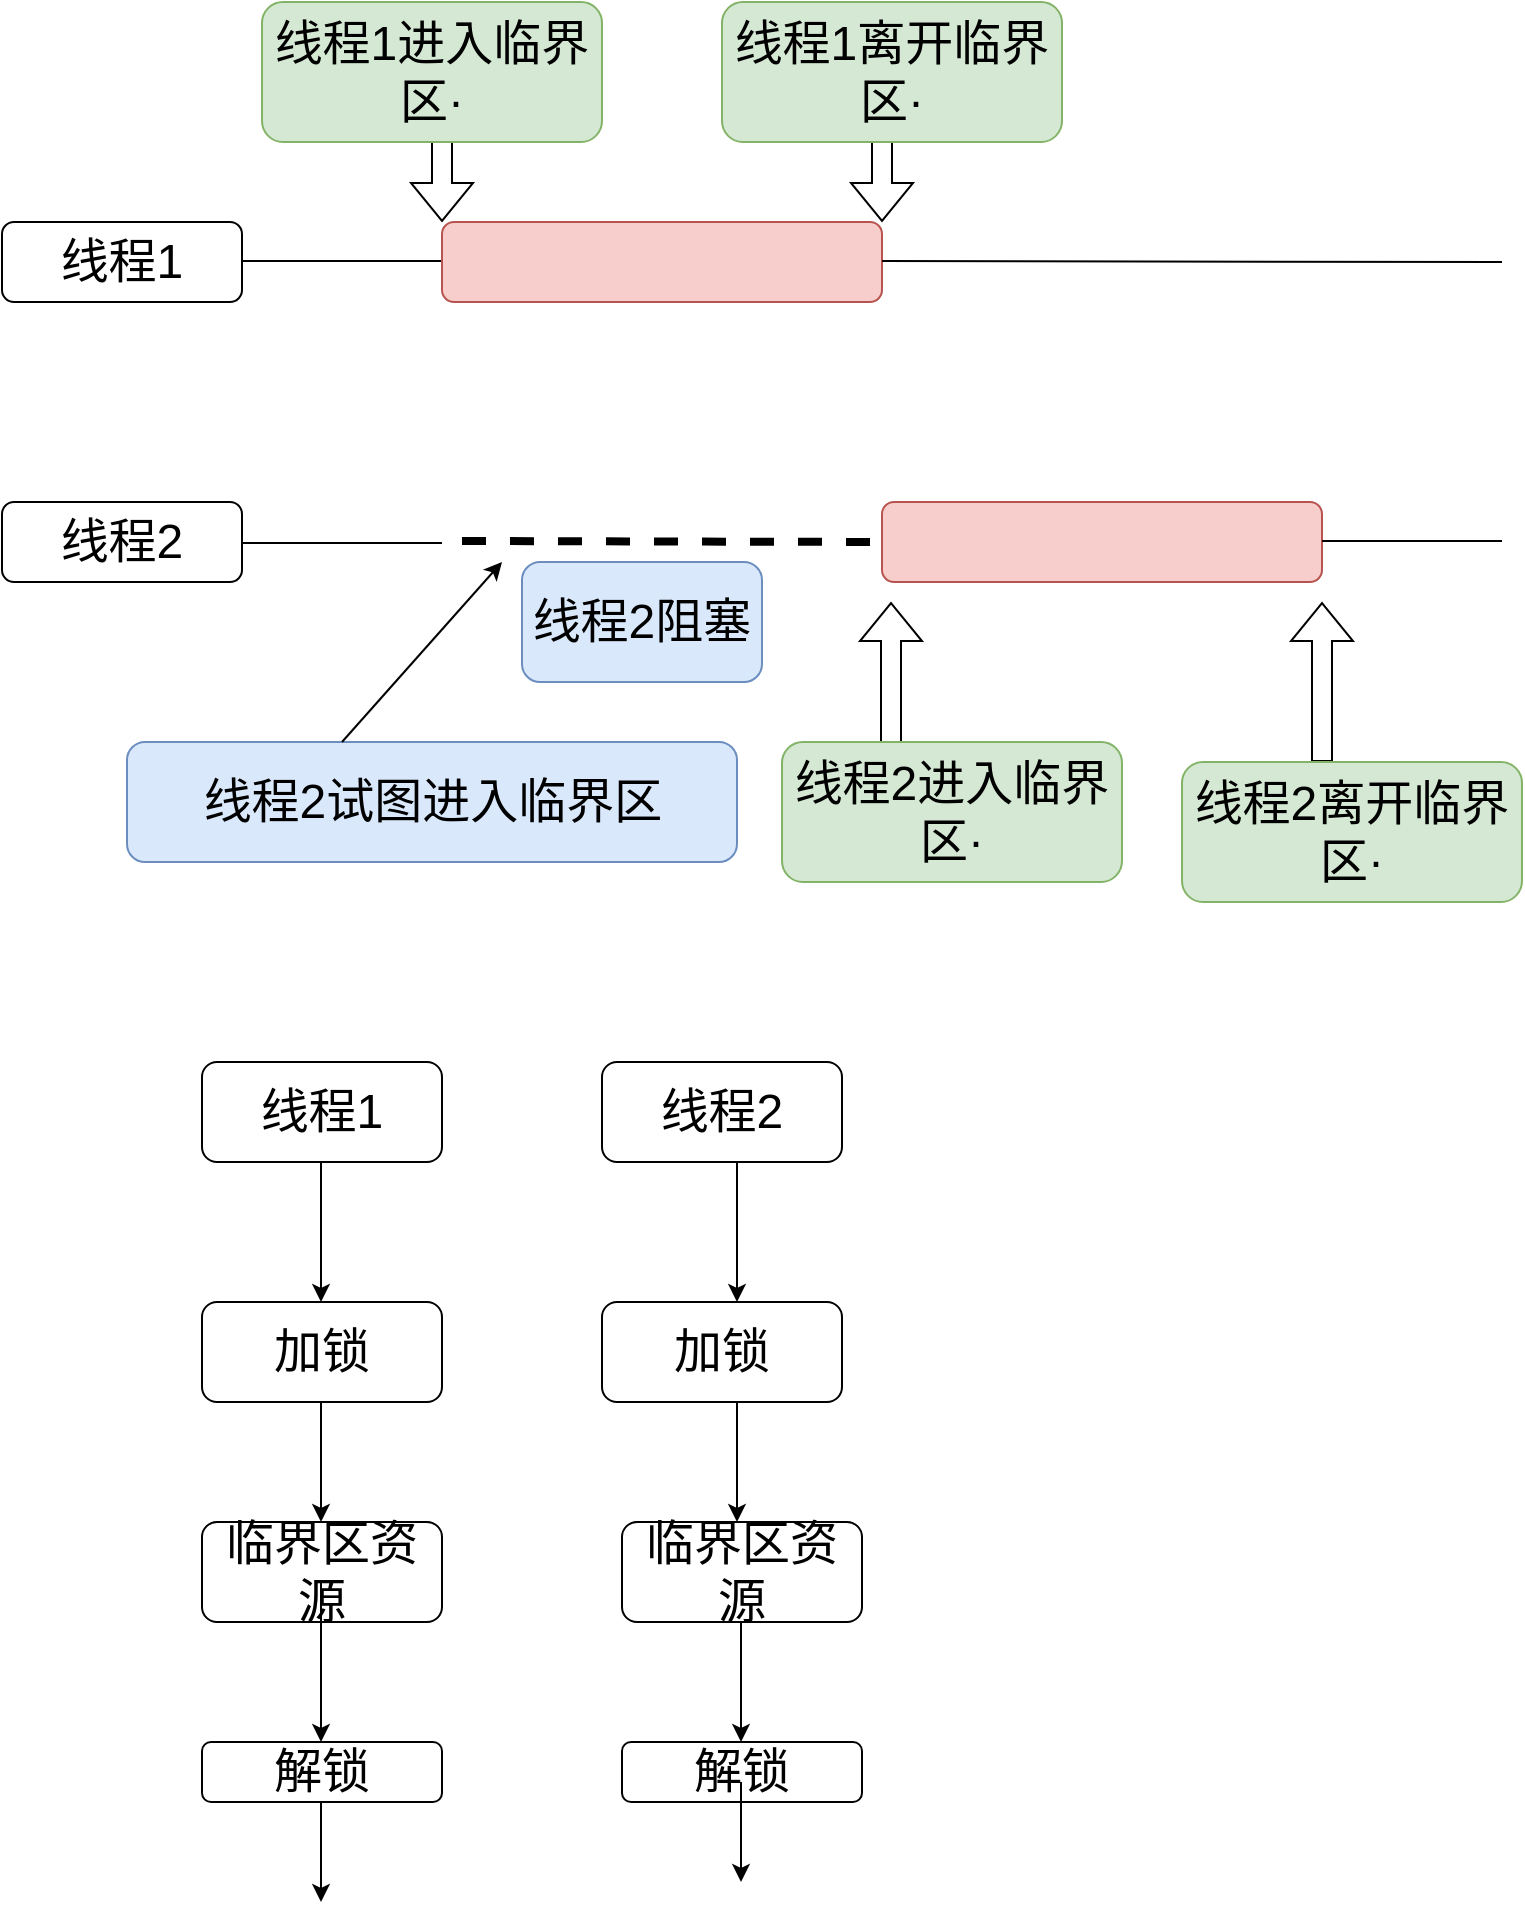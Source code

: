 <mxfile version="21.6.1" type="github">
  <diagram id="9oJ7FGJUVw7rw9XwDR2D" name="Page-1">
    <mxGraphModel dx="996" dy="587" grid="1" gridSize="10" guides="1" tooltips="1" connect="1" arrows="1" fold="1" page="1" pageScale="1" pageWidth="1600" pageHeight="1200" math="0" shadow="0">
      <root>
        <mxCell id="0" />
        <mxCell id="1" parent="0" />
        <mxCell id="oKqf-iYtb7l72GJUaHH_-1" value="&lt;font style=&quot;font-size: 24px&quot;&gt;线程1&lt;/font&gt;" style="rounded=1;whiteSpace=wrap;html=1;" parent="1" vertex="1">
          <mxGeometry x="10" y="120" width="120" height="40" as="geometry" />
        </mxCell>
        <mxCell id="oKqf-iYtb7l72GJUaHH_-104" value="" style="shape=link;html=1;rounded=0;fontSize=24;width=141;" parent="1" edge="1">
          <mxGeometry width="100" relative="1" as="geometry">
            <mxPoint x="130" y="210" as="sourcePoint" />
            <mxPoint x="230" y="210" as="targetPoint" />
          </mxGeometry>
        </mxCell>
        <mxCell id="oKqf-iYtb7l72GJUaHH_-105" value="&lt;font style=&quot;font-size: 24px&quot;&gt;线程2&lt;/font&gt;" style="rounded=1;whiteSpace=wrap;html=1;" parent="1" vertex="1">
          <mxGeometry x="10" y="260" width="120" height="40" as="geometry" />
        </mxCell>
        <mxCell id="oKqf-iYtb7l72GJUaHH_-106" value="" style="rounded=1;whiteSpace=wrap;html=1;fontSize=24;fillColor=#f8cecc;strokeColor=#b85450;" parent="1" vertex="1">
          <mxGeometry x="230" y="120" width="220" height="40" as="geometry" />
        </mxCell>
        <mxCell id="oKqf-iYtb7l72GJUaHH_-107" value="" style="shape=flexArrow;endArrow=classic;html=1;rounded=0;fontSize=24;" parent="1" edge="1">
          <mxGeometry width="50" height="50" relative="1" as="geometry">
            <mxPoint x="230" y="40" as="sourcePoint" />
            <mxPoint x="230" y="120" as="targetPoint" />
          </mxGeometry>
        </mxCell>
        <mxCell id="oKqf-iYtb7l72GJUaHH_-108" value="线程1进入临界区·" style="rounded=1;whiteSpace=wrap;html=1;fontSize=24;fillColor=#d5e8d4;strokeColor=#82b366;" parent="1" vertex="1">
          <mxGeometry x="140" y="10" width="170" height="70" as="geometry" />
        </mxCell>
        <mxCell id="oKqf-iYtb7l72GJUaHH_-111" value="" style="shape=flexArrow;endArrow=classic;html=1;rounded=0;fontSize=24;" parent="1" edge="1">
          <mxGeometry width="50" height="50" relative="1" as="geometry">
            <mxPoint x="450" y="40" as="sourcePoint" />
            <mxPoint x="450" y="120" as="targetPoint" />
          </mxGeometry>
        </mxCell>
        <mxCell id="oKqf-iYtb7l72GJUaHH_-110" value="线程1离开临界区·" style="rounded=1;whiteSpace=wrap;html=1;fontSize=24;fillColor=#d5e8d4;strokeColor=#82b366;" parent="1" vertex="1">
          <mxGeometry x="370" y="10" width="170" height="70" as="geometry" />
        </mxCell>
        <mxCell id="oKqf-iYtb7l72GJUaHH_-113" value="" style="endArrow=none;html=1;rounded=0;fontSize=24;" parent="1" edge="1">
          <mxGeometry width="50" height="50" relative="1" as="geometry">
            <mxPoint x="450" y="139.5" as="sourcePoint" />
            <mxPoint x="760" y="140" as="targetPoint" />
          </mxGeometry>
        </mxCell>
        <mxCell id="oKqf-iYtb7l72GJUaHH_-114" value="线程2试图进入临界区" style="rounded=1;whiteSpace=wrap;html=1;fontSize=24;fillColor=#dae8fc;strokeColor=#6c8ebf;" parent="1" vertex="1">
          <mxGeometry x="72.5" y="380" width="305" height="60" as="geometry" />
        </mxCell>
        <mxCell id="oKqf-iYtb7l72GJUaHH_-115" value="" style="endArrow=classic;html=1;rounded=0;fontSize=24;" parent="1" edge="1">
          <mxGeometry width="50" height="50" relative="1" as="geometry">
            <mxPoint x="180" y="380" as="sourcePoint" />
            <mxPoint x="260" y="290" as="targetPoint" />
          </mxGeometry>
        </mxCell>
        <mxCell id="oKqf-iYtb7l72GJUaHH_-116" value="" style="endArrow=none;dashed=1;html=1;rounded=0;fontSize=24;jumpSize=15;strokeWidth=4;" parent="1" edge="1">
          <mxGeometry width="50" height="50" relative="1" as="geometry">
            <mxPoint x="240" y="279.5" as="sourcePoint" />
            <mxPoint x="450" y="280" as="targetPoint" />
          </mxGeometry>
        </mxCell>
        <mxCell id="oKqf-iYtb7l72GJUaHH_-117" value="线程2阻塞" style="rounded=1;whiteSpace=wrap;html=1;fontSize=24;fillColor=#dae8fc;strokeColor=#6c8ebf;" parent="1" vertex="1">
          <mxGeometry x="270" y="290" width="120" height="60" as="geometry" />
        </mxCell>
        <mxCell id="oKqf-iYtb7l72GJUaHH_-118" value="" style="rounded=1;whiteSpace=wrap;html=1;fontSize=24;fillColor=#f8cecc;strokeColor=#b85450;" parent="1" vertex="1">
          <mxGeometry x="450" y="260" width="220" height="40" as="geometry" />
        </mxCell>
        <mxCell id="oKqf-iYtb7l72GJUaHH_-120" value="" style="shape=flexArrow;endArrow=classic;html=1;rounded=0;fontSize=24;strokeWidth=1;jumpSize=15;" parent="1" edge="1">
          <mxGeometry width="50" height="50" relative="1" as="geometry">
            <mxPoint x="454.5" y="390" as="sourcePoint" />
            <mxPoint x="454.5" y="310" as="targetPoint" />
          </mxGeometry>
        </mxCell>
        <mxCell id="oKqf-iYtb7l72GJUaHH_-121" value="线程2进入临界区·" style="rounded=1;whiteSpace=wrap;html=1;fontSize=24;fillColor=#d5e8d4;strokeColor=#82b366;" parent="1" vertex="1">
          <mxGeometry x="400" y="380" width="170" height="70" as="geometry" />
        </mxCell>
        <mxCell id="oKqf-iYtb7l72GJUaHH_-122" value="" style="shape=flexArrow;endArrow=classic;html=1;rounded=0;fontSize=24;strokeWidth=1;jumpSize=15;" parent="1" edge="1">
          <mxGeometry width="50" height="50" relative="1" as="geometry">
            <mxPoint x="670" y="390" as="sourcePoint" />
            <mxPoint x="670" y="310" as="targetPoint" />
          </mxGeometry>
        </mxCell>
        <mxCell id="oKqf-iYtb7l72GJUaHH_-123" value="线程2离开临界区·" style="rounded=1;whiteSpace=wrap;html=1;fontSize=24;fillColor=#d5e8d4;strokeColor=#82b366;" parent="1" vertex="1">
          <mxGeometry x="600" y="390" width="170" height="70" as="geometry" />
        </mxCell>
        <mxCell id="oKqf-iYtb7l72GJUaHH_-124" value="" style="endArrow=none;html=1;rounded=0;fontSize=24;strokeWidth=1;jumpSize=15;" parent="1" edge="1">
          <mxGeometry width="50" height="50" relative="1" as="geometry">
            <mxPoint x="670" y="279.5" as="sourcePoint" />
            <mxPoint x="760" y="279.5" as="targetPoint" />
            <Array as="points">
              <mxPoint x="730" y="279.5" />
            </Array>
          </mxGeometry>
        </mxCell>
        <mxCell id="oKqf-iYtb7l72GJUaHH_-125" value="线程1" style="rounded=1;whiteSpace=wrap;html=1;fontSize=24;" parent="1" vertex="1">
          <mxGeometry x="110" y="540" width="120" height="50" as="geometry" />
        </mxCell>
        <mxCell id="oKqf-iYtb7l72GJUaHH_-126" value="" style="endArrow=classic;html=1;rounded=0;fontSize=24;strokeWidth=1;jumpSize=15;" parent="1" edge="1">
          <mxGeometry width="50" height="50" relative="1" as="geometry">
            <mxPoint x="169.5" y="590" as="sourcePoint" />
            <mxPoint x="169.5" y="660" as="targetPoint" />
          </mxGeometry>
        </mxCell>
        <mxCell id="oKqf-iYtb7l72GJUaHH_-129" value="" style="endArrow=classic;html=1;rounded=0;fontSize=24;strokeWidth=1;jumpSize=15;" parent="1" edge="1">
          <mxGeometry width="50" height="50" relative="1" as="geometry">
            <mxPoint x="169.5" y="700" as="sourcePoint" />
            <mxPoint x="169.5" y="770" as="targetPoint" />
          </mxGeometry>
        </mxCell>
        <mxCell id="oKqf-iYtb7l72GJUaHH_-127" value="加锁" style="rounded=1;whiteSpace=wrap;html=1;fontSize=24;" parent="1" vertex="1">
          <mxGeometry x="110" y="660" width="120" height="50" as="geometry" />
        </mxCell>
        <mxCell id="oKqf-iYtb7l72GJUaHH_-130" value="临界区资源" style="rounded=1;whiteSpace=wrap;html=1;fontSize=24;" parent="1" vertex="1">
          <mxGeometry x="110" y="770" width="120" height="50" as="geometry" />
        </mxCell>
        <mxCell id="oKqf-iYtb7l72GJUaHH_-135" value="" style="endArrow=classic;html=1;rounded=0;fontSize=24;strokeWidth=1;jumpSize=15;" parent="1" edge="1">
          <mxGeometry width="50" height="50" relative="1" as="geometry">
            <mxPoint x="169.5" y="800" as="sourcePoint" />
            <mxPoint x="169.5" y="880" as="targetPoint" />
          </mxGeometry>
        </mxCell>
        <mxCell id="oKqf-iYtb7l72GJUaHH_-138" value="解锁" style="rounded=1;whiteSpace=wrap;html=1;fontSize=24;" parent="1" vertex="1">
          <mxGeometry x="110" y="880" width="120" height="30" as="geometry" />
        </mxCell>
        <mxCell id="oKqf-iYtb7l72GJUaHH_-139" value="" style="endArrow=classic;html=1;rounded=0;fontSize=24;strokeWidth=1;jumpSize=15;" parent="1" edge="1">
          <mxGeometry width="50" height="50" relative="1" as="geometry">
            <mxPoint x="169.5" y="910" as="sourcePoint" />
            <mxPoint x="169.5" y="960" as="targetPoint" />
          </mxGeometry>
        </mxCell>
        <mxCell id="oKqf-iYtb7l72GJUaHH_-140" value="线程2" style="rounded=1;whiteSpace=wrap;html=1;fontSize=24;" parent="1" vertex="1">
          <mxGeometry x="310" y="540" width="120" height="50" as="geometry" />
        </mxCell>
        <mxCell id="oKqf-iYtb7l72GJUaHH_-141" value="" style="endArrow=classic;html=1;rounded=0;fontSize=24;strokeWidth=1;jumpSize=15;" parent="1" edge="1">
          <mxGeometry width="50" height="50" relative="1" as="geometry">
            <mxPoint x="377.5" y="590" as="sourcePoint" />
            <mxPoint x="377.5" y="660" as="targetPoint" />
          </mxGeometry>
        </mxCell>
        <mxCell id="oKqf-iYtb7l72GJUaHH_-143" value="" style="endArrow=classic;html=1;rounded=0;fontSize=24;strokeWidth=1;jumpSize=15;" parent="1" edge="1">
          <mxGeometry width="50" height="50" relative="1" as="geometry">
            <mxPoint x="377.5" y="700" as="sourcePoint" />
            <mxPoint x="377.5" y="770" as="targetPoint" />
          </mxGeometry>
        </mxCell>
        <mxCell id="oKqf-iYtb7l72GJUaHH_-142" value="加锁" style="rounded=1;whiteSpace=wrap;html=1;fontSize=24;" parent="1" vertex="1">
          <mxGeometry x="310" y="660" width="120" height="50" as="geometry" />
        </mxCell>
        <mxCell id="oKqf-iYtb7l72GJUaHH_-145" value="" style="endArrow=classic;html=1;rounded=0;fontSize=24;strokeWidth=1;jumpSize=15;" parent="1" edge="1">
          <mxGeometry width="50" height="50" relative="1" as="geometry">
            <mxPoint x="379.5" y="800" as="sourcePoint" />
            <mxPoint x="379.5" y="880" as="targetPoint" />
          </mxGeometry>
        </mxCell>
        <mxCell id="oKqf-iYtb7l72GJUaHH_-144" value="临界区资源" style="rounded=1;whiteSpace=wrap;html=1;fontSize=24;" parent="1" vertex="1">
          <mxGeometry x="320" y="770" width="120" height="50" as="geometry" />
        </mxCell>
        <mxCell id="oKqf-iYtb7l72GJUaHH_-146" value="解锁" style="rounded=1;whiteSpace=wrap;html=1;fontSize=24;" parent="1" vertex="1">
          <mxGeometry x="320" y="880" width="120" height="30" as="geometry" />
        </mxCell>
        <mxCell id="oKqf-iYtb7l72GJUaHH_-147" value="" style="endArrow=classic;html=1;rounded=0;fontSize=24;strokeWidth=1;jumpSize=15;" parent="1" edge="1">
          <mxGeometry width="50" height="50" relative="1" as="geometry">
            <mxPoint x="379.5" y="900" as="sourcePoint" />
            <mxPoint x="379.5" y="950" as="targetPoint" />
          </mxGeometry>
        </mxCell>
      </root>
    </mxGraphModel>
  </diagram>
</mxfile>
